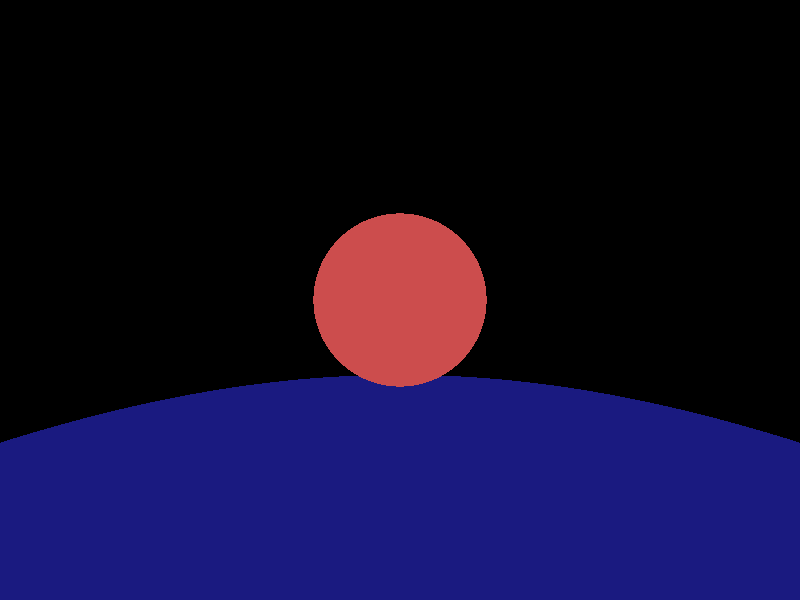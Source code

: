 camera {
  location  <0, 0, 14>
  up        <0,  1,  0>
  right     <1.33333, 0,  0>
  look_at   <0, 0, 0>
}

light_source {<2, 8, 7> color rgb <1.0, 1.0, 1.0>}

sphere { <0, 0, 0>, 2
  pigment { color rgb <0.8, 0.3, 0.3>}
}

sphere { <0, -35, 0>, 33
  pigment { color rgb <0.1, 0.1, 0.5>}
}
